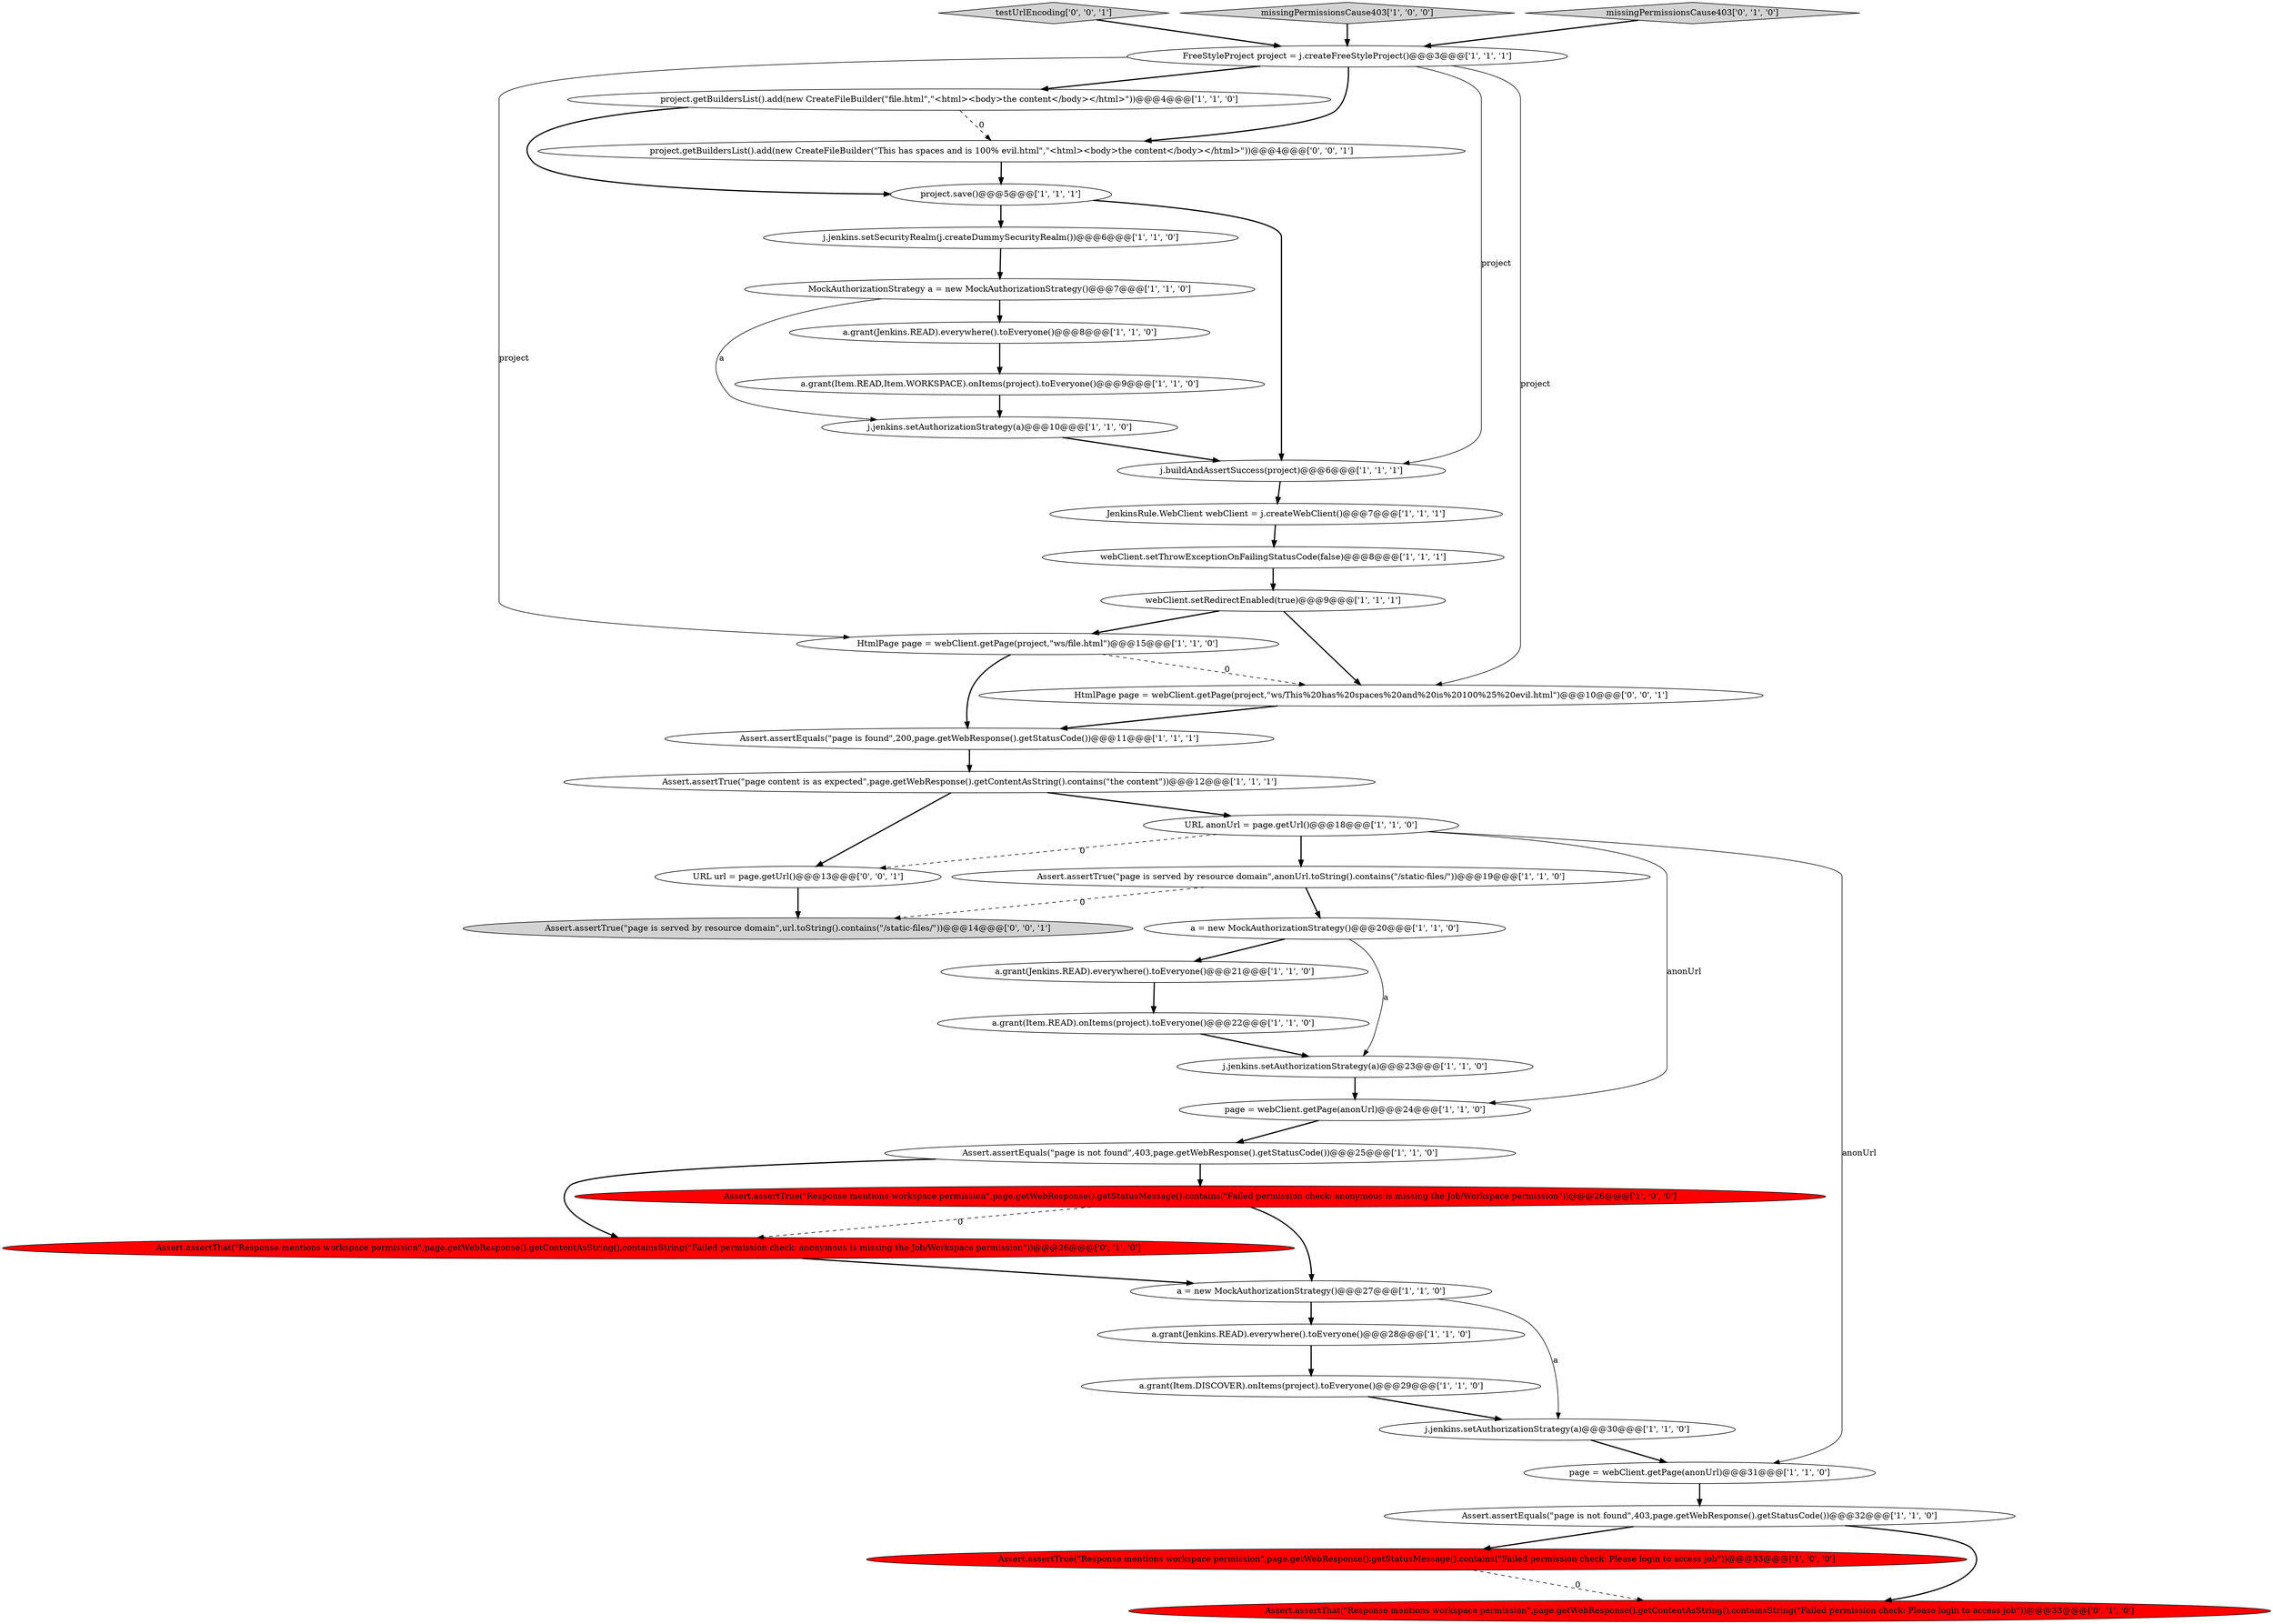 digraph {
37 [style = filled, label = "URL url = page.getUrl()@@@13@@@['0', '0', '1']", fillcolor = white, shape = ellipse image = "AAA0AAABBB3BBB"];
18 [style = filled, label = "j.buildAndAssertSuccess(project)@@@6@@@['1', '1', '1']", fillcolor = white, shape = ellipse image = "AAA0AAABBB1BBB"];
35 [style = filled, label = "HtmlPage page = webClient.getPage(project,\"ws/This%20has%20spaces%20and%20is%20100%25%20evil.html\")@@@10@@@['0', '0', '1']", fillcolor = white, shape = ellipse image = "AAA0AAABBB3BBB"];
32 [style = filled, label = "Assert.assertThat(\"Response mentions workspace permission\",page.getWebResponse().getContentAsString(),containsString(\"Failed permission check: Please login to access job\"))@@@33@@@['0', '1', '0']", fillcolor = red, shape = ellipse image = "AAA1AAABBB2BBB"];
9 [style = filled, label = "project.getBuildersList().add(new CreateFileBuilder(\"file.html\",\"<html><body>the content</body></html>\"))@@@4@@@['1', '1', '0']", fillcolor = white, shape = ellipse image = "AAA0AAABBB1BBB"];
23 [style = filled, label = "Assert.assertTrue(\"Response mentions workspace permission\",page.getWebResponse().getStatusMessage().contains(\"Failed permission check: Please login to access job\"))@@@33@@@['1', '0', '0']", fillcolor = red, shape = ellipse image = "AAA1AAABBB1BBB"];
3 [style = filled, label = "a.grant(Jenkins.READ).everywhere().toEveryone()@@@28@@@['1', '1', '0']", fillcolor = white, shape = ellipse image = "AAA0AAABBB1BBB"];
20 [style = filled, label = "a = new MockAuthorizationStrategy()@@@20@@@['1', '1', '0']", fillcolor = white, shape = ellipse image = "AAA0AAABBB1BBB"];
6 [style = filled, label = "Assert.assertEquals(\"page is found\",200,page.getWebResponse().getStatusCode())@@@11@@@['1', '1', '1']", fillcolor = white, shape = ellipse image = "AAA0AAABBB1BBB"];
13 [style = filled, label = "a.grant(Jenkins.READ).everywhere().toEveryone()@@@8@@@['1', '1', '0']", fillcolor = white, shape = ellipse image = "AAA0AAABBB1BBB"];
5 [style = filled, label = "JenkinsRule.WebClient webClient = j.createWebClient()@@@7@@@['1', '1', '1']", fillcolor = white, shape = ellipse image = "AAA0AAABBB1BBB"];
14 [style = filled, label = "HtmlPage page = webClient.getPage(project,\"ws/file.html\")@@@15@@@['1', '1', '0']", fillcolor = white, shape = ellipse image = "AAA0AAABBB1BBB"];
1 [style = filled, label = "Assert.assertTrue(\"page content is as expected\",page.getWebResponse().getContentAsString().contains(\"the content\"))@@@12@@@['1', '1', '1']", fillcolor = white, shape = ellipse image = "AAA0AAABBB1BBB"];
36 [style = filled, label = "project.getBuildersList().add(new CreateFileBuilder(\"This has spaces and is 100% evil.html\",\"<html><body>the content</body></html>\"))@@@4@@@['0', '0', '1']", fillcolor = white, shape = ellipse image = "AAA0AAABBB3BBB"];
39 [style = filled, label = "Assert.assertTrue(\"page is served by resource domain\",url.toString().contains(\"/static-files/\"))@@@14@@@['0', '0', '1']", fillcolor = lightgray, shape = ellipse image = "AAA0AAABBB3BBB"];
15 [style = filled, label = "j.jenkins.setAuthorizationStrategy(a)@@@10@@@['1', '1', '0']", fillcolor = white, shape = ellipse image = "AAA0AAABBB1BBB"];
38 [style = filled, label = "testUrlEncoding['0', '0', '1']", fillcolor = lightgray, shape = diamond image = "AAA0AAABBB3BBB"];
8 [style = filled, label = "Assert.assertTrue(\"Response mentions workspace permission\",page.getWebResponse().getStatusMessage().contains(\"Failed permission check: anonymous is missing the Job/Workspace permission\"))@@@26@@@['1', '0', '0']", fillcolor = red, shape = ellipse image = "AAA1AAABBB1BBB"];
2 [style = filled, label = "a = new MockAuthorizationStrategy()@@@27@@@['1', '1', '0']", fillcolor = white, shape = ellipse image = "AAA0AAABBB1BBB"];
27 [style = filled, label = "missingPermissionsCause403['1', '0', '0']", fillcolor = lightgray, shape = diamond image = "AAA0AAABBB1BBB"];
11 [style = filled, label = "a.grant(Item.READ,Item.WORKSPACE).onItems(project).toEveryone()@@@9@@@['1', '1', '0']", fillcolor = white, shape = ellipse image = "AAA0AAABBB1BBB"];
28 [style = filled, label = "j.jenkins.setSecurityRealm(j.createDummySecurityRealm())@@@6@@@['1', '1', '0']", fillcolor = white, shape = ellipse image = "AAA0AAABBB1BBB"];
25 [style = filled, label = "page = webClient.getPage(anonUrl)@@@31@@@['1', '1', '0']", fillcolor = white, shape = ellipse image = "AAA0AAABBB1BBB"];
4 [style = filled, label = "a.grant(Item.READ).onItems(project).toEveryone()@@@22@@@['1', '1', '0']", fillcolor = white, shape = ellipse image = "AAA0AAABBB1BBB"];
31 [style = filled, label = "webClient.setRedirectEnabled(true)@@@9@@@['1', '1', '1']", fillcolor = white, shape = ellipse image = "AAA0AAABBB1BBB"];
17 [style = filled, label = "j.jenkins.setAuthorizationStrategy(a)@@@30@@@['1', '1', '0']", fillcolor = white, shape = ellipse image = "AAA0AAABBB1BBB"];
0 [style = filled, label = "FreeStyleProject project = j.createFreeStyleProject()@@@3@@@['1', '1', '1']", fillcolor = white, shape = ellipse image = "AAA0AAABBB1BBB"];
16 [style = filled, label = "URL anonUrl = page.getUrl()@@@18@@@['1', '1', '0']", fillcolor = white, shape = ellipse image = "AAA0AAABBB1BBB"];
12 [style = filled, label = "a.grant(Jenkins.READ).everywhere().toEveryone()@@@21@@@['1', '1', '0']", fillcolor = white, shape = ellipse image = "AAA0AAABBB1BBB"];
24 [style = filled, label = "Assert.assertTrue(\"page is served by resource domain\",anonUrl.toString().contains(\"/static-files/\"))@@@19@@@['1', '1', '0']", fillcolor = white, shape = ellipse image = "AAA0AAABBB1BBB"];
7 [style = filled, label = "Assert.assertEquals(\"page is not found\",403,page.getWebResponse().getStatusCode())@@@32@@@['1', '1', '0']", fillcolor = white, shape = ellipse image = "AAA0AAABBB1BBB"];
21 [style = filled, label = "page = webClient.getPage(anonUrl)@@@24@@@['1', '1', '0']", fillcolor = white, shape = ellipse image = "AAA0AAABBB1BBB"];
30 [style = filled, label = "Assert.assertEquals(\"page is not found\",403,page.getWebResponse().getStatusCode())@@@25@@@['1', '1', '0']", fillcolor = white, shape = ellipse image = "AAA0AAABBB1BBB"];
22 [style = filled, label = "project.save()@@@5@@@['1', '1', '1']", fillcolor = white, shape = ellipse image = "AAA0AAABBB1BBB"];
29 [style = filled, label = "a.grant(Item.DISCOVER).onItems(project).toEveryone()@@@29@@@['1', '1', '0']", fillcolor = white, shape = ellipse image = "AAA0AAABBB1BBB"];
34 [style = filled, label = "Assert.assertThat(\"Response mentions workspace permission\",page.getWebResponse().getContentAsString(),containsString(\"Failed permission check: anonymous is missing the Job/Workspace permission\"))@@@26@@@['0', '1', '0']", fillcolor = red, shape = ellipse image = "AAA1AAABBB2BBB"];
33 [style = filled, label = "missingPermissionsCause403['0', '1', '0']", fillcolor = lightgray, shape = diamond image = "AAA0AAABBB2BBB"];
26 [style = filled, label = "webClient.setThrowExceptionOnFailingStatusCode(false)@@@8@@@['1', '1', '1']", fillcolor = white, shape = ellipse image = "AAA0AAABBB1BBB"];
19 [style = filled, label = "j.jenkins.setAuthorizationStrategy(a)@@@23@@@['1', '1', '0']", fillcolor = white, shape = ellipse image = "AAA0AAABBB1BBB"];
10 [style = filled, label = "MockAuthorizationStrategy a = new MockAuthorizationStrategy()@@@7@@@['1', '1', '0']", fillcolor = white, shape = ellipse image = "AAA0AAABBB1BBB"];
9->22 [style = bold, label=""];
31->14 [style = bold, label=""];
9->36 [style = dashed, label="0"];
17->25 [style = bold, label=""];
7->32 [style = bold, label=""];
0->9 [style = bold, label=""];
2->17 [style = solid, label="a"];
29->17 [style = bold, label=""];
16->37 [style = dashed, label="0"];
28->10 [style = bold, label=""];
27->0 [style = bold, label=""];
35->6 [style = bold, label=""];
16->24 [style = bold, label=""];
2->3 [style = bold, label=""];
36->22 [style = bold, label=""];
4->19 [style = bold, label=""];
5->26 [style = bold, label=""];
8->34 [style = dashed, label="0"];
22->28 [style = bold, label=""];
30->34 [style = bold, label=""];
20->19 [style = solid, label="a"];
21->30 [style = bold, label=""];
24->39 [style = dashed, label="0"];
25->7 [style = bold, label=""];
16->25 [style = solid, label="anonUrl"];
13->11 [style = bold, label=""];
15->18 [style = bold, label=""];
0->14 [style = solid, label="project"];
11->15 [style = bold, label=""];
0->36 [style = bold, label=""];
23->32 [style = dashed, label="0"];
24->20 [style = bold, label=""];
33->0 [style = bold, label=""];
6->1 [style = bold, label=""];
0->35 [style = solid, label="project"];
26->31 [style = bold, label=""];
22->18 [style = bold, label=""];
16->21 [style = solid, label="anonUrl"];
31->35 [style = bold, label=""];
10->13 [style = bold, label=""];
12->4 [style = bold, label=""];
8->2 [style = bold, label=""];
34->2 [style = bold, label=""];
1->16 [style = bold, label=""];
37->39 [style = bold, label=""];
18->5 [style = bold, label=""];
7->23 [style = bold, label=""];
38->0 [style = bold, label=""];
20->12 [style = bold, label=""];
14->35 [style = dashed, label="0"];
0->18 [style = solid, label="project"];
30->8 [style = bold, label=""];
10->15 [style = solid, label="a"];
14->6 [style = bold, label=""];
3->29 [style = bold, label=""];
1->37 [style = bold, label=""];
19->21 [style = bold, label=""];
}
